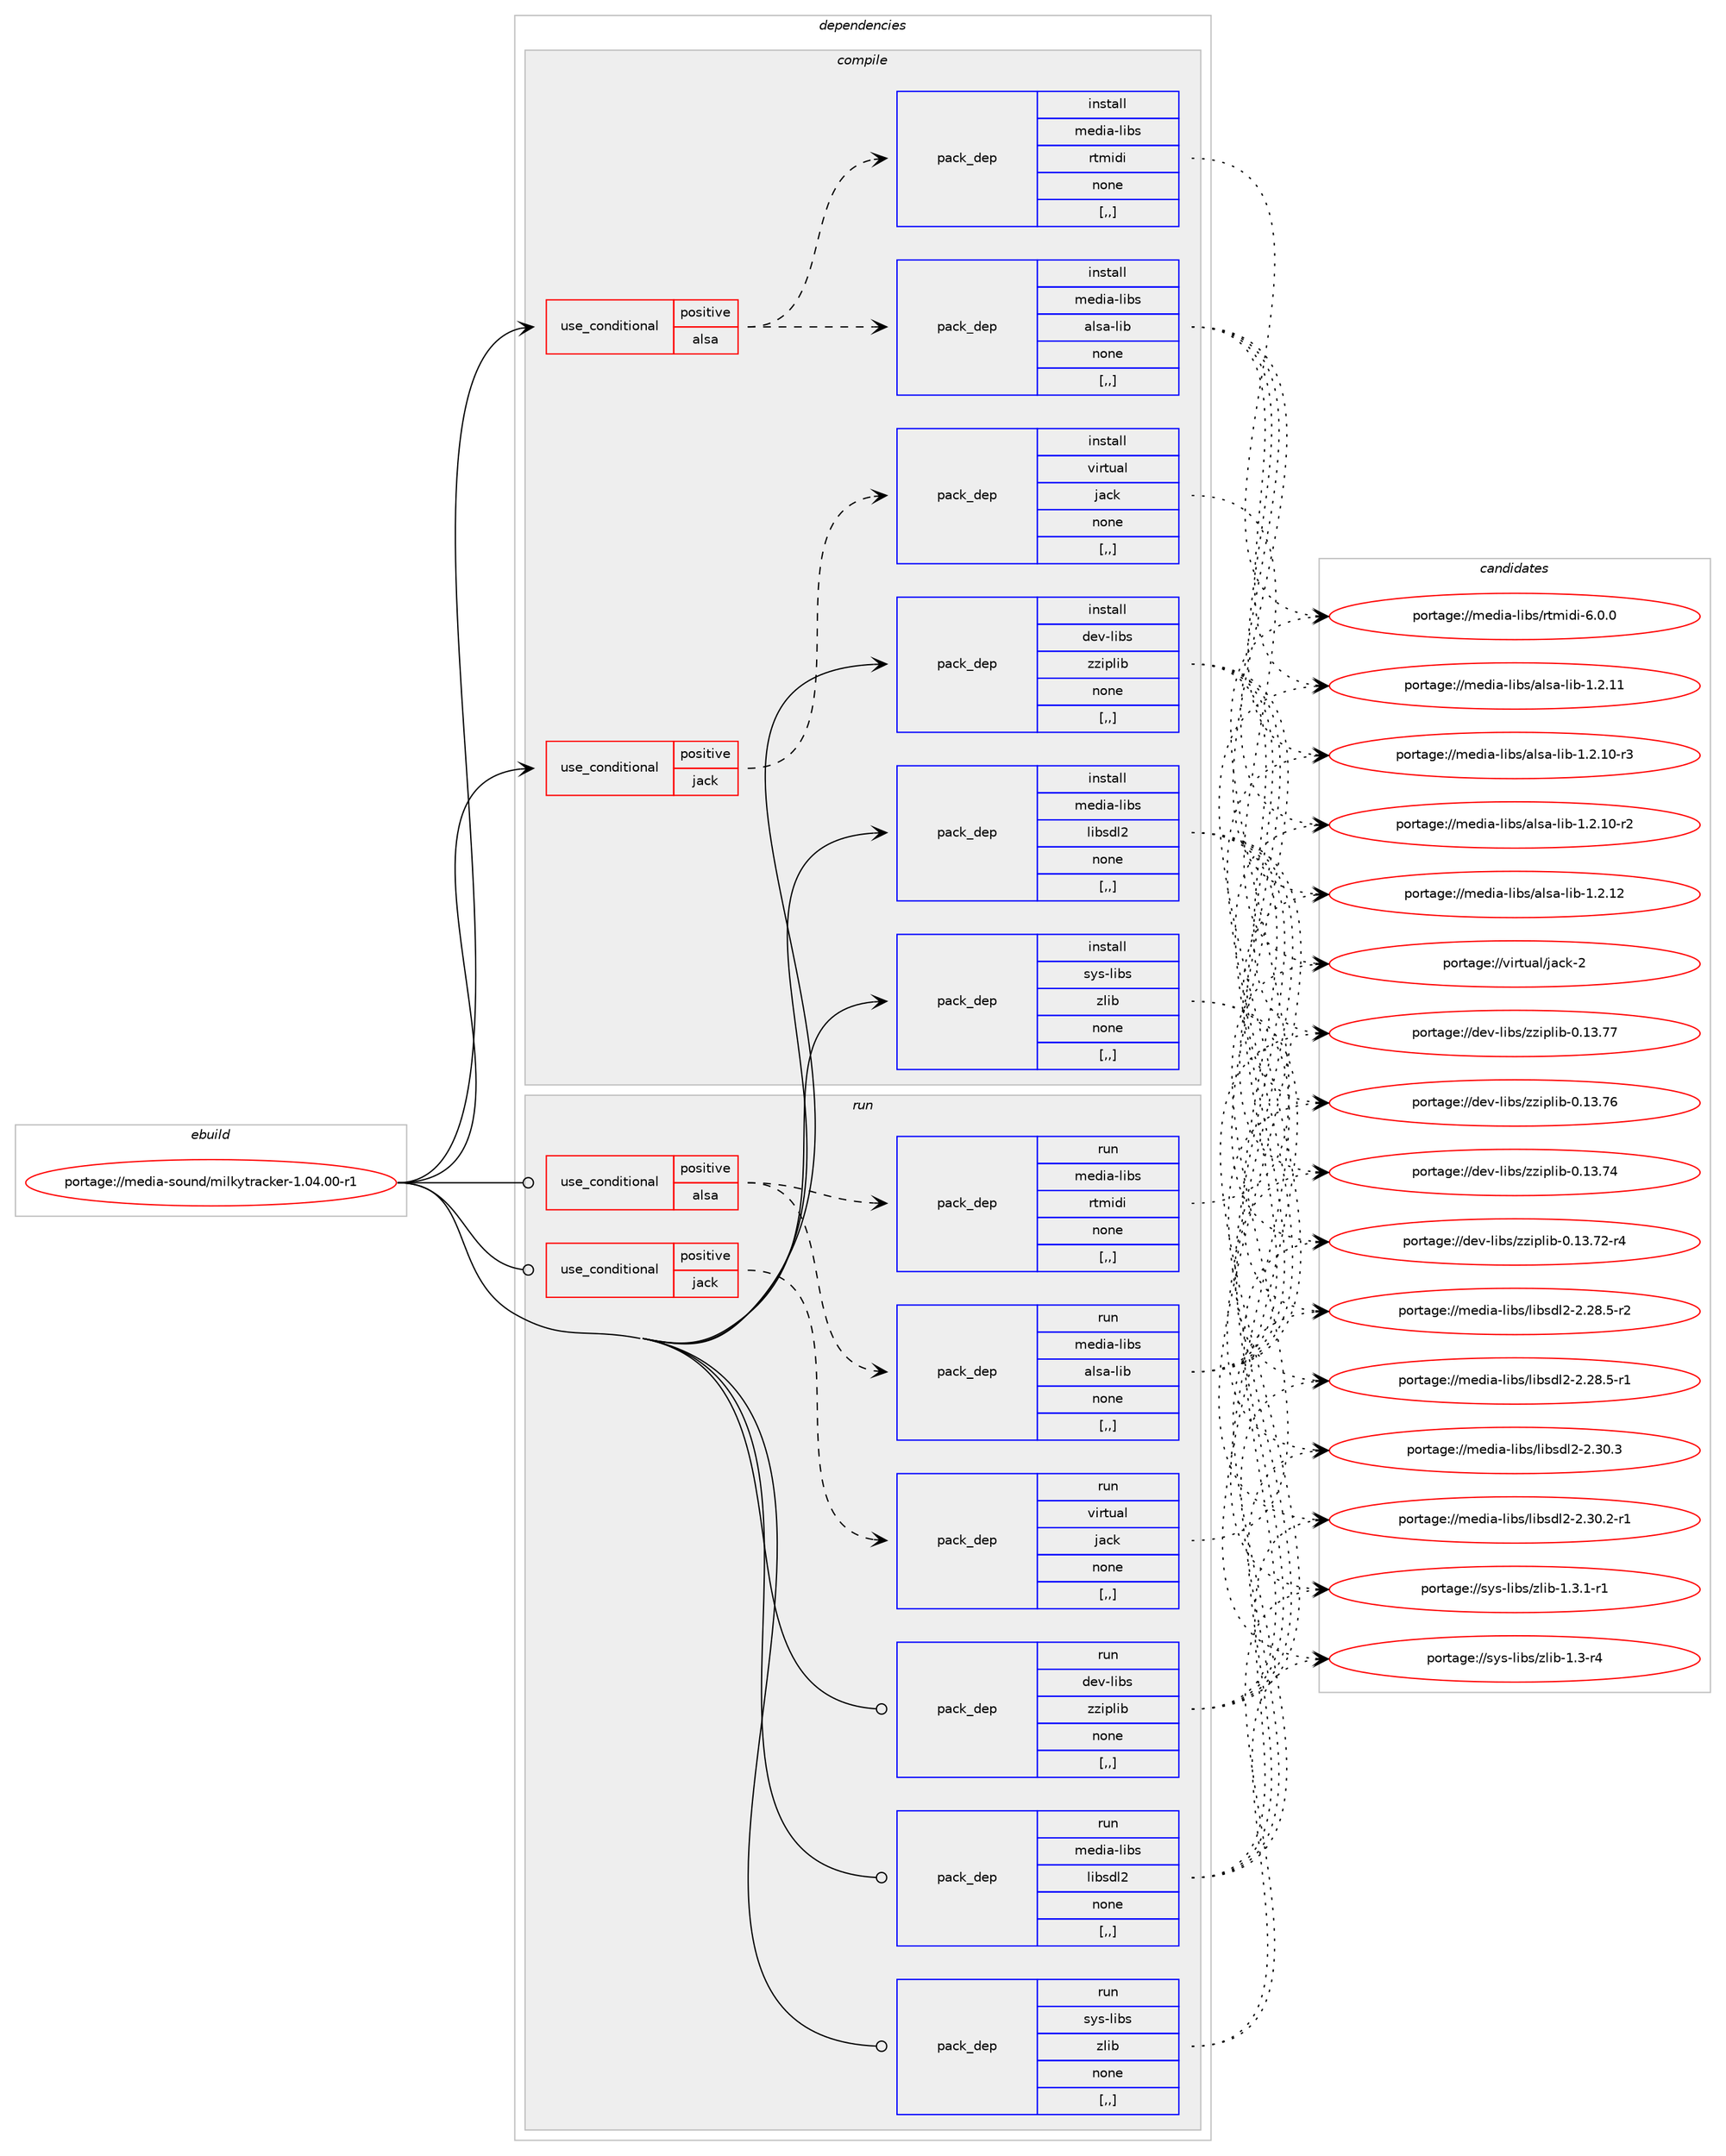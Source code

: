 digraph prolog {

# *************
# Graph options
# *************

newrank=true;
concentrate=true;
compound=true;
graph [rankdir=LR,fontname=Helvetica,fontsize=10,ranksep=1.5];#, ranksep=2.5, nodesep=0.2];
edge  [arrowhead=vee];
node  [fontname=Helvetica,fontsize=10];

# **********
# The ebuild
# **********

subgraph cluster_leftcol {
color=gray;
label=<<i>ebuild</i>>;
id [label="portage://media-sound/milkytracker-1.04.00-r1", color=red, width=4, href="../media-sound/milkytracker-1.04.00-r1.svg"];
}

# ****************
# The dependencies
# ****************

subgraph cluster_midcol {
color=gray;
label=<<i>dependencies</i>>;
subgraph cluster_compile {
fillcolor="#eeeeee";
style=filled;
label=<<i>compile</i>>;
subgraph cond80156 {
dependency316625 [label=<<TABLE BORDER="0" CELLBORDER="1" CELLSPACING="0" CELLPADDING="4"><TR><TD ROWSPAN="3" CELLPADDING="10">use_conditional</TD></TR><TR><TD>positive</TD></TR><TR><TD>alsa</TD></TR></TABLE>>, shape=none, color=red];
subgraph pack234019 {
dependency316626 [label=<<TABLE BORDER="0" CELLBORDER="1" CELLSPACING="0" CELLPADDING="4" WIDTH="220"><TR><TD ROWSPAN="6" CELLPADDING="30">pack_dep</TD></TR><TR><TD WIDTH="110">install</TD></TR><TR><TD>media-libs</TD></TR><TR><TD>alsa-lib</TD></TR><TR><TD>none</TD></TR><TR><TD>[,,]</TD></TR></TABLE>>, shape=none, color=blue];
}
dependency316625:e -> dependency316626:w [weight=20,style="dashed",arrowhead="vee"];
subgraph pack234020 {
dependency316627 [label=<<TABLE BORDER="0" CELLBORDER="1" CELLSPACING="0" CELLPADDING="4" WIDTH="220"><TR><TD ROWSPAN="6" CELLPADDING="30">pack_dep</TD></TR><TR><TD WIDTH="110">install</TD></TR><TR><TD>media-libs</TD></TR><TR><TD>rtmidi</TD></TR><TR><TD>none</TD></TR><TR><TD>[,,]</TD></TR></TABLE>>, shape=none, color=blue];
}
dependency316625:e -> dependency316627:w [weight=20,style="dashed",arrowhead="vee"];
}
id:e -> dependency316625:w [weight=20,style="solid",arrowhead="vee"];
subgraph cond80157 {
dependency316628 [label=<<TABLE BORDER="0" CELLBORDER="1" CELLSPACING="0" CELLPADDING="4"><TR><TD ROWSPAN="3" CELLPADDING="10">use_conditional</TD></TR><TR><TD>positive</TD></TR><TR><TD>jack</TD></TR></TABLE>>, shape=none, color=red];
subgraph pack234021 {
dependency316629 [label=<<TABLE BORDER="0" CELLBORDER="1" CELLSPACING="0" CELLPADDING="4" WIDTH="220"><TR><TD ROWSPAN="6" CELLPADDING="30">pack_dep</TD></TR><TR><TD WIDTH="110">install</TD></TR><TR><TD>virtual</TD></TR><TR><TD>jack</TD></TR><TR><TD>none</TD></TR><TR><TD>[,,]</TD></TR></TABLE>>, shape=none, color=blue];
}
dependency316628:e -> dependency316629:w [weight=20,style="dashed",arrowhead="vee"];
}
id:e -> dependency316628:w [weight=20,style="solid",arrowhead="vee"];
subgraph pack234022 {
dependency316630 [label=<<TABLE BORDER="0" CELLBORDER="1" CELLSPACING="0" CELLPADDING="4" WIDTH="220"><TR><TD ROWSPAN="6" CELLPADDING="30">pack_dep</TD></TR><TR><TD WIDTH="110">install</TD></TR><TR><TD>dev-libs</TD></TR><TR><TD>zziplib</TD></TR><TR><TD>none</TD></TR><TR><TD>[,,]</TD></TR></TABLE>>, shape=none, color=blue];
}
id:e -> dependency316630:w [weight=20,style="solid",arrowhead="vee"];
subgraph pack234023 {
dependency316631 [label=<<TABLE BORDER="0" CELLBORDER="1" CELLSPACING="0" CELLPADDING="4" WIDTH="220"><TR><TD ROWSPAN="6" CELLPADDING="30">pack_dep</TD></TR><TR><TD WIDTH="110">install</TD></TR><TR><TD>media-libs</TD></TR><TR><TD>libsdl2</TD></TR><TR><TD>none</TD></TR><TR><TD>[,,]</TD></TR></TABLE>>, shape=none, color=blue];
}
id:e -> dependency316631:w [weight=20,style="solid",arrowhead="vee"];
subgraph pack234024 {
dependency316632 [label=<<TABLE BORDER="0" CELLBORDER="1" CELLSPACING="0" CELLPADDING="4" WIDTH="220"><TR><TD ROWSPAN="6" CELLPADDING="30">pack_dep</TD></TR><TR><TD WIDTH="110">install</TD></TR><TR><TD>sys-libs</TD></TR><TR><TD>zlib</TD></TR><TR><TD>none</TD></TR><TR><TD>[,,]</TD></TR></TABLE>>, shape=none, color=blue];
}
id:e -> dependency316632:w [weight=20,style="solid",arrowhead="vee"];
}
subgraph cluster_compileandrun {
fillcolor="#eeeeee";
style=filled;
label=<<i>compile and run</i>>;
}
subgraph cluster_run {
fillcolor="#eeeeee";
style=filled;
label=<<i>run</i>>;
subgraph cond80158 {
dependency316633 [label=<<TABLE BORDER="0" CELLBORDER="1" CELLSPACING="0" CELLPADDING="4"><TR><TD ROWSPAN="3" CELLPADDING="10">use_conditional</TD></TR><TR><TD>positive</TD></TR><TR><TD>alsa</TD></TR></TABLE>>, shape=none, color=red];
subgraph pack234025 {
dependency316634 [label=<<TABLE BORDER="0" CELLBORDER="1" CELLSPACING="0" CELLPADDING="4" WIDTH="220"><TR><TD ROWSPAN="6" CELLPADDING="30">pack_dep</TD></TR><TR><TD WIDTH="110">run</TD></TR><TR><TD>media-libs</TD></TR><TR><TD>alsa-lib</TD></TR><TR><TD>none</TD></TR><TR><TD>[,,]</TD></TR></TABLE>>, shape=none, color=blue];
}
dependency316633:e -> dependency316634:w [weight=20,style="dashed",arrowhead="vee"];
subgraph pack234026 {
dependency316635 [label=<<TABLE BORDER="0" CELLBORDER="1" CELLSPACING="0" CELLPADDING="4" WIDTH="220"><TR><TD ROWSPAN="6" CELLPADDING="30">pack_dep</TD></TR><TR><TD WIDTH="110">run</TD></TR><TR><TD>media-libs</TD></TR><TR><TD>rtmidi</TD></TR><TR><TD>none</TD></TR><TR><TD>[,,]</TD></TR></TABLE>>, shape=none, color=blue];
}
dependency316633:e -> dependency316635:w [weight=20,style="dashed",arrowhead="vee"];
}
id:e -> dependency316633:w [weight=20,style="solid",arrowhead="odot"];
subgraph cond80159 {
dependency316636 [label=<<TABLE BORDER="0" CELLBORDER="1" CELLSPACING="0" CELLPADDING="4"><TR><TD ROWSPAN="3" CELLPADDING="10">use_conditional</TD></TR><TR><TD>positive</TD></TR><TR><TD>jack</TD></TR></TABLE>>, shape=none, color=red];
subgraph pack234027 {
dependency316637 [label=<<TABLE BORDER="0" CELLBORDER="1" CELLSPACING="0" CELLPADDING="4" WIDTH="220"><TR><TD ROWSPAN="6" CELLPADDING="30">pack_dep</TD></TR><TR><TD WIDTH="110">run</TD></TR><TR><TD>virtual</TD></TR><TR><TD>jack</TD></TR><TR><TD>none</TD></TR><TR><TD>[,,]</TD></TR></TABLE>>, shape=none, color=blue];
}
dependency316636:e -> dependency316637:w [weight=20,style="dashed",arrowhead="vee"];
}
id:e -> dependency316636:w [weight=20,style="solid",arrowhead="odot"];
subgraph pack234028 {
dependency316638 [label=<<TABLE BORDER="0" CELLBORDER="1" CELLSPACING="0" CELLPADDING="4" WIDTH="220"><TR><TD ROWSPAN="6" CELLPADDING="30">pack_dep</TD></TR><TR><TD WIDTH="110">run</TD></TR><TR><TD>dev-libs</TD></TR><TR><TD>zziplib</TD></TR><TR><TD>none</TD></TR><TR><TD>[,,]</TD></TR></TABLE>>, shape=none, color=blue];
}
id:e -> dependency316638:w [weight=20,style="solid",arrowhead="odot"];
subgraph pack234029 {
dependency316639 [label=<<TABLE BORDER="0" CELLBORDER="1" CELLSPACING="0" CELLPADDING="4" WIDTH="220"><TR><TD ROWSPAN="6" CELLPADDING="30">pack_dep</TD></TR><TR><TD WIDTH="110">run</TD></TR><TR><TD>media-libs</TD></TR><TR><TD>libsdl2</TD></TR><TR><TD>none</TD></TR><TR><TD>[,,]</TD></TR></TABLE>>, shape=none, color=blue];
}
id:e -> dependency316639:w [weight=20,style="solid",arrowhead="odot"];
subgraph pack234030 {
dependency316640 [label=<<TABLE BORDER="0" CELLBORDER="1" CELLSPACING="0" CELLPADDING="4" WIDTH="220"><TR><TD ROWSPAN="6" CELLPADDING="30">pack_dep</TD></TR><TR><TD WIDTH="110">run</TD></TR><TR><TD>sys-libs</TD></TR><TR><TD>zlib</TD></TR><TR><TD>none</TD></TR><TR><TD>[,,]</TD></TR></TABLE>>, shape=none, color=blue];
}
id:e -> dependency316640:w [weight=20,style="solid",arrowhead="odot"];
}
}

# **************
# The candidates
# **************

subgraph cluster_choices {
rank=same;
color=gray;
label=<<i>candidates</i>>;

subgraph choice234019 {
color=black;
nodesep=1;
choice109101100105974510810598115479710811597451081059845494650464950 [label="portage://media-libs/alsa-lib-1.2.12", color=red, width=4,href="../media-libs/alsa-lib-1.2.12.svg"];
choice109101100105974510810598115479710811597451081059845494650464949 [label="portage://media-libs/alsa-lib-1.2.11", color=red, width=4,href="../media-libs/alsa-lib-1.2.11.svg"];
choice1091011001059745108105981154797108115974510810598454946504649484511451 [label="portage://media-libs/alsa-lib-1.2.10-r3", color=red, width=4,href="../media-libs/alsa-lib-1.2.10-r3.svg"];
choice1091011001059745108105981154797108115974510810598454946504649484511450 [label="portage://media-libs/alsa-lib-1.2.10-r2", color=red, width=4,href="../media-libs/alsa-lib-1.2.10-r2.svg"];
dependency316626:e -> choice109101100105974510810598115479710811597451081059845494650464950:w [style=dotted,weight="100"];
dependency316626:e -> choice109101100105974510810598115479710811597451081059845494650464949:w [style=dotted,weight="100"];
dependency316626:e -> choice1091011001059745108105981154797108115974510810598454946504649484511451:w [style=dotted,weight="100"];
dependency316626:e -> choice1091011001059745108105981154797108115974510810598454946504649484511450:w [style=dotted,weight="100"];
}
subgraph choice234020 {
color=black;
nodesep=1;
choice10910110010597451081059811547114116109105100105455446484648 [label="portage://media-libs/rtmidi-6.0.0", color=red, width=4,href="../media-libs/rtmidi-6.0.0.svg"];
dependency316627:e -> choice10910110010597451081059811547114116109105100105455446484648:w [style=dotted,weight="100"];
}
subgraph choice234021 {
color=black;
nodesep=1;
choice118105114116117971084710697991074550 [label="portage://virtual/jack-2", color=red, width=4,href="../virtual/jack-2.svg"];
dependency316629:e -> choice118105114116117971084710697991074550:w [style=dotted,weight="100"];
}
subgraph choice234022 {
color=black;
nodesep=1;
choice100101118451081059811547122122105112108105984548464951465555 [label="portage://dev-libs/zziplib-0.13.77", color=red, width=4,href="../dev-libs/zziplib-0.13.77.svg"];
choice100101118451081059811547122122105112108105984548464951465554 [label="portage://dev-libs/zziplib-0.13.76", color=red, width=4,href="../dev-libs/zziplib-0.13.76.svg"];
choice100101118451081059811547122122105112108105984548464951465552 [label="portage://dev-libs/zziplib-0.13.74", color=red, width=4,href="../dev-libs/zziplib-0.13.74.svg"];
choice1001011184510810598115471221221051121081059845484649514655504511452 [label="portage://dev-libs/zziplib-0.13.72-r4", color=red, width=4,href="../dev-libs/zziplib-0.13.72-r4.svg"];
dependency316630:e -> choice100101118451081059811547122122105112108105984548464951465555:w [style=dotted,weight="100"];
dependency316630:e -> choice100101118451081059811547122122105112108105984548464951465554:w [style=dotted,weight="100"];
dependency316630:e -> choice100101118451081059811547122122105112108105984548464951465552:w [style=dotted,weight="100"];
dependency316630:e -> choice1001011184510810598115471221221051121081059845484649514655504511452:w [style=dotted,weight="100"];
}
subgraph choice234023 {
color=black;
nodesep=1;
choice10910110010597451081059811547108105981151001085045504651484651 [label="portage://media-libs/libsdl2-2.30.3", color=red, width=4,href="../media-libs/libsdl2-2.30.3.svg"];
choice109101100105974510810598115471081059811510010850455046514846504511449 [label="portage://media-libs/libsdl2-2.30.2-r1", color=red, width=4,href="../media-libs/libsdl2-2.30.2-r1.svg"];
choice109101100105974510810598115471081059811510010850455046505646534511450 [label="portage://media-libs/libsdl2-2.28.5-r2", color=red, width=4,href="../media-libs/libsdl2-2.28.5-r2.svg"];
choice109101100105974510810598115471081059811510010850455046505646534511449 [label="portage://media-libs/libsdl2-2.28.5-r1", color=red, width=4,href="../media-libs/libsdl2-2.28.5-r1.svg"];
dependency316631:e -> choice10910110010597451081059811547108105981151001085045504651484651:w [style=dotted,weight="100"];
dependency316631:e -> choice109101100105974510810598115471081059811510010850455046514846504511449:w [style=dotted,weight="100"];
dependency316631:e -> choice109101100105974510810598115471081059811510010850455046505646534511450:w [style=dotted,weight="100"];
dependency316631:e -> choice109101100105974510810598115471081059811510010850455046505646534511449:w [style=dotted,weight="100"];
}
subgraph choice234024 {
color=black;
nodesep=1;
choice115121115451081059811547122108105984549465146494511449 [label="portage://sys-libs/zlib-1.3.1-r1", color=red, width=4,href="../sys-libs/zlib-1.3.1-r1.svg"];
choice11512111545108105981154712210810598454946514511452 [label="portage://sys-libs/zlib-1.3-r4", color=red, width=4,href="../sys-libs/zlib-1.3-r4.svg"];
dependency316632:e -> choice115121115451081059811547122108105984549465146494511449:w [style=dotted,weight="100"];
dependency316632:e -> choice11512111545108105981154712210810598454946514511452:w [style=dotted,weight="100"];
}
subgraph choice234025 {
color=black;
nodesep=1;
choice109101100105974510810598115479710811597451081059845494650464950 [label="portage://media-libs/alsa-lib-1.2.12", color=red, width=4,href="../media-libs/alsa-lib-1.2.12.svg"];
choice109101100105974510810598115479710811597451081059845494650464949 [label="portage://media-libs/alsa-lib-1.2.11", color=red, width=4,href="../media-libs/alsa-lib-1.2.11.svg"];
choice1091011001059745108105981154797108115974510810598454946504649484511451 [label="portage://media-libs/alsa-lib-1.2.10-r3", color=red, width=4,href="../media-libs/alsa-lib-1.2.10-r3.svg"];
choice1091011001059745108105981154797108115974510810598454946504649484511450 [label="portage://media-libs/alsa-lib-1.2.10-r2", color=red, width=4,href="../media-libs/alsa-lib-1.2.10-r2.svg"];
dependency316634:e -> choice109101100105974510810598115479710811597451081059845494650464950:w [style=dotted,weight="100"];
dependency316634:e -> choice109101100105974510810598115479710811597451081059845494650464949:w [style=dotted,weight="100"];
dependency316634:e -> choice1091011001059745108105981154797108115974510810598454946504649484511451:w [style=dotted,weight="100"];
dependency316634:e -> choice1091011001059745108105981154797108115974510810598454946504649484511450:w [style=dotted,weight="100"];
}
subgraph choice234026 {
color=black;
nodesep=1;
choice10910110010597451081059811547114116109105100105455446484648 [label="portage://media-libs/rtmidi-6.0.0", color=red, width=4,href="../media-libs/rtmidi-6.0.0.svg"];
dependency316635:e -> choice10910110010597451081059811547114116109105100105455446484648:w [style=dotted,weight="100"];
}
subgraph choice234027 {
color=black;
nodesep=1;
choice118105114116117971084710697991074550 [label="portage://virtual/jack-2", color=red, width=4,href="../virtual/jack-2.svg"];
dependency316637:e -> choice118105114116117971084710697991074550:w [style=dotted,weight="100"];
}
subgraph choice234028 {
color=black;
nodesep=1;
choice100101118451081059811547122122105112108105984548464951465555 [label="portage://dev-libs/zziplib-0.13.77", color=red, width=4,href="../dev-libs/zziplib-0.13.77.svg"];
choice100101118451081059811547122122105112108105984548464951465554 [label="portage://dev-libs/zziplib-0.13.76", color=red, width=4,href="../dev-libs/zziplib-0.13.76.svg"];
choice100101118451081059811547122122105112108105984548464951465552 [label="portage://dev-libs/zziplib-0.13.74", color=red, width=4,href="../dev-libs/zziplib-0.13.74.svg"];
choice1001011184510810598115471221221051121081059845484649514655504511452 [label="portage://dev-libs/zziplib-0.13.72-r4", color=red, width=4,href="../dev-libs/zziplib-0.13.72-r4.svg"];
dependency316638:e -> choice100101118451081059811547122122105112108105984548464951465555:w [style=dotted,weight="100"];
dependency316638:e -> choice100101118451081059811547122122105112108105984548464951465554:w [style=dotted,weight="100"];
dependency316638:e -> choice100101118451081059811547122122105112108105984548464951465552:w [style=dotted,weight="100"];
dependency316638:e -> choice1001011184510810598115471221221051121081059845484649514655504511452:w [style=dotted,weight="100"];
}
subgraph choice234029 {
color=black;
nodesep=1;
choice10910110010597451081059811547108105981151001085045504651484651 [label="portage://media-libs/libsdl2-2.30.3", color=red, width=4,href="../media-libs/libsdl2-2.30.3.svg"];
choice109101100105974510810598115471081059811510010850455046514846504511449 [label="portage://media-libs/libsdl2-2.30.2-r1", color=red, width=4,href="../media-libs/libsdl2-2.30.2-r1.svg"];
choice109101100105974510810598115471081059811510010850455046505646534511450 [label="portage://media-libs/libsdl2-2.28.5-r2", color=red, width=4,href="../media-libs/libsdl2-2.28.5-r2.svg"];
choice109101100105974510810598115471081059811510010850455046505646534511449 [label="portage://media-libs/libsdl2-2.28.5-r1", color=red, width=4,href="../media-libs/libsdl2-2.28.5-r1.svg"];
dependency316639:e -> choice10910110010597451081059811547108105981151001085045504651484651:w [style=dotted,weight="100"];
dependency316639:e -> choice109101100105974510810598115471081059811510010850455046514846504511449:w [style=dotted,weight="100"];
dependency316639:e -> choice109101100105974510810598115471081059811510010850455046505646534511450:w [style=dotted,weight="100"];
dependency316639:e -> choice109101100105974510810598115471081059811510010850455046505646534511449:w [style=dotted,weight="100"];
}
subgraph choice234030 {
color=black;
nodesep=1;
choice115121115451081059811547122108105984549465146494511449 [label="portage://sys-libs/zlib-1.3.1-r1", color=red, width=4,href="../sys-libs/zlib-1.3.1-r1.svg"];
choice11512111545108105981154712210810598454946514511452 [label="portage://sys-libs/zlib-1.3-r4", color=red, width=4,href="../sys-libs/zlib-1.3-r4.svg"];
dependency316640:e -> choice115121115451081059811547122108105984549465146494511449:w [style=dotted,weight="100"];
dependency316640:e -> choice11512111545108105981154712210810598454946514511452:w [style=dotted,weight="100"];
}
}

}
